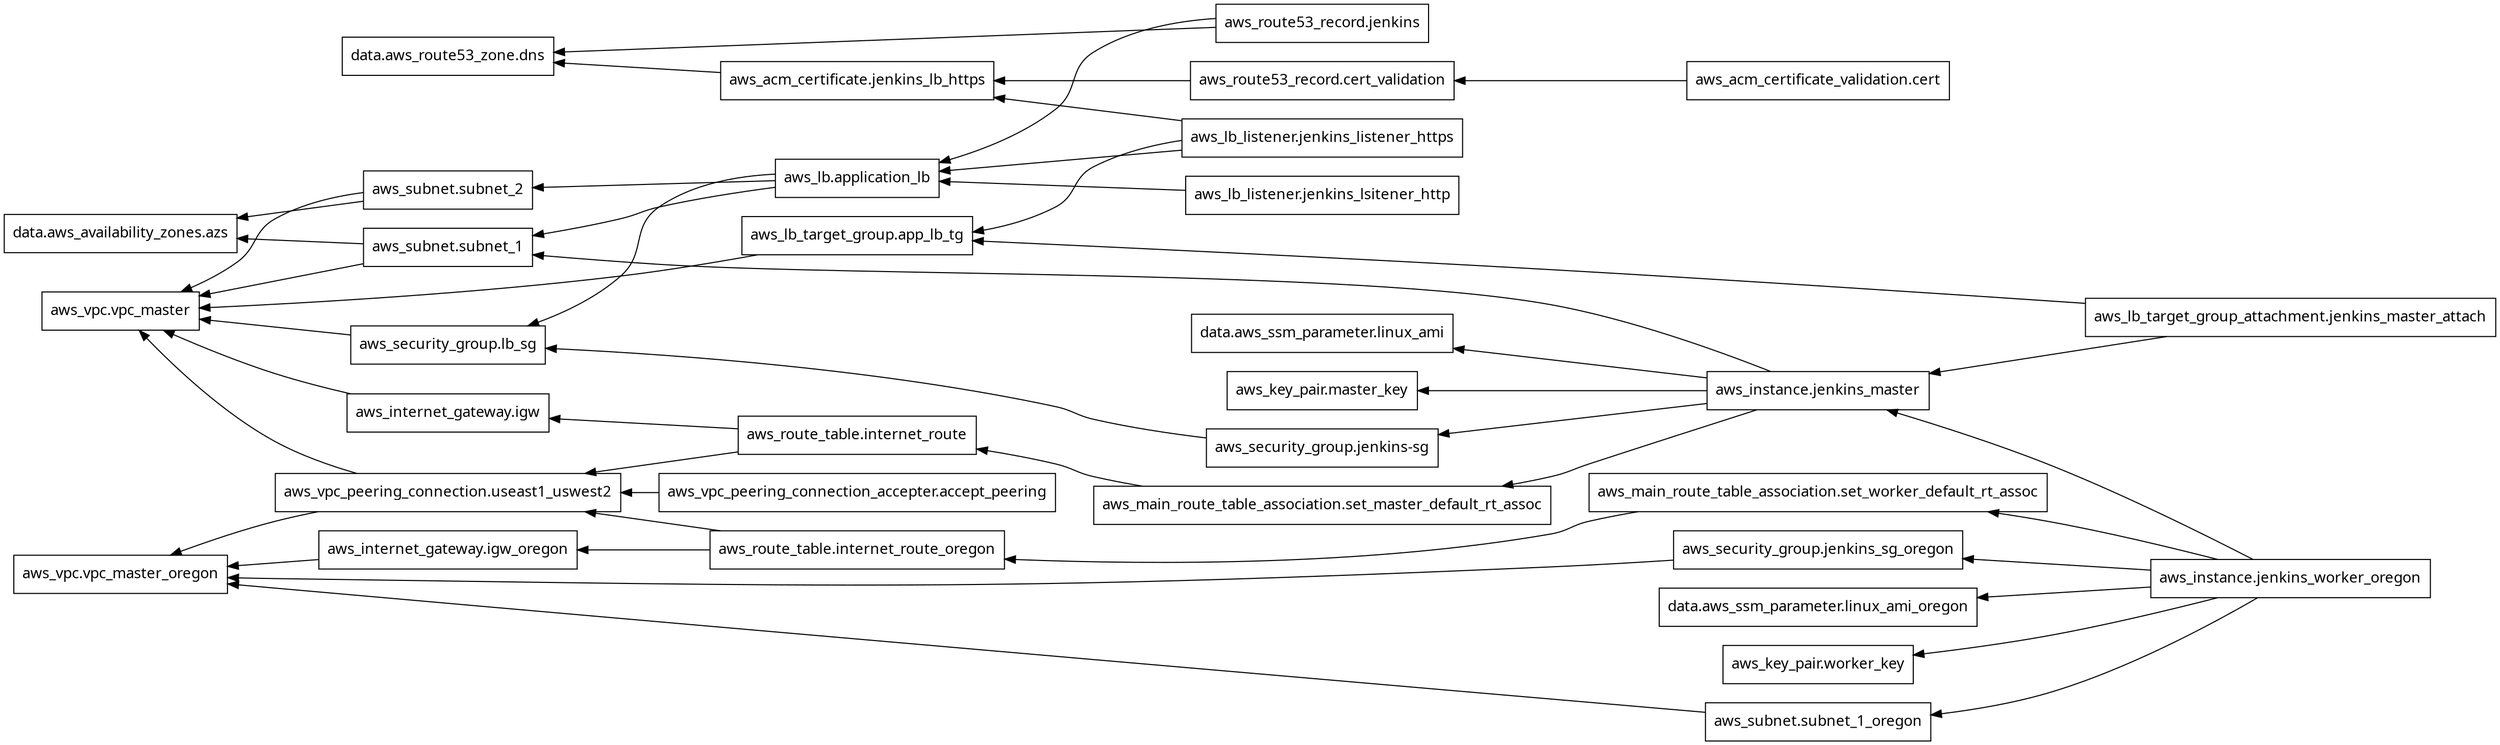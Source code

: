 digraph G {
  rankdir = "RL";
  node [shape = rect, fontname = "sans-serif"];
  "data.aws_availability_zones.azs" [label="data.aws_availability_zones.azs"];
  "data.aws_route53_zone.dns" [label="data.aws_route53_zone.dns"];
  "data.aws_ssm_parameter.linux_ami" [label="data.aws_ssm_parameter.linux_ami"];
  "data.aws_ssm_parameter.linux_ami_oregon" [label="data.aws_ssm_parameter.linux_ami_oregon"];
  "aws_acm_certificate.jenkins_lb_https" [label="aws_acm_certificate.jenkins_lb_https"];
  "aws_acm_certificate_validation.cert" [label="aws_acm_certificate_validation.cert"];
  "aws_instance.jenkins_master" [label="aws_instance.jenkins_master"];
  "aws_instance.jenkins_worker_oregon" [label="aws_instance.jenkins_worker_oregon"];
  "aws_internet_gateway.igw" [label="aws_internet_gateway.igw"];
  "aws_internet_gateway.igw_oregon" [label="aws_internet_gateway.igw_oregon"];
  "aws_key_pair.master_key" [label="aws_key_pair.master_key"];
  "aws_key_pair.worker_key" [label="aws_key_pair.worker_key"];
  "aws_lb.application_lb" [label="aws_lb.application_lb"];
  "aws_lb_listener.jenkins_listener_https" [label="aws_lb_listener.jenkins_listener_https"];
  "aws_lb_listener.jenkins_lsitener_http" [label="aws_lb_listener.jenkins_lsitener_http"];
  "aws_lb_target_group.app_lb_tg" [label="aws_lb_target_group.app_lb_tg"];
  "aws_lb_target_group_attachment.jenkins_master_attach" [label="aws_lb_target_group_attachment.jenkins_master_attach"];
  "aws_main_route_table_association.set_master_default_rt_assoc" [label="aws_main_route_table_association.set_master_default_rt_assoc"];
  "aws_main_route_table_association.set_worker_default_rt_assoc" [label="aws_main_route_table_association.set_worker_default_rt_assoc"];
  "aws_route53_record.cert_validation" [label="aws_route53_record.cert_validation"];
  "aws_route53_record.jenkins" [label="aws_route53_record.jenkins"];
  "aws_route_table.internet_route" [label="aws_route_table.internet_route"];
  "aws_route_table.internet_route_oregon" [label="aws_route_table.internet_route_oregon"];
  "aws_security_group.jenkins-sg" [label="aws_security_group.jenkins-sg"];
  "aws_security_group.jenkins_sg_oregon" [label="aws_security_group.jenkins_sg_oregon"];
  "aws_security_group.lb_sg" [label="aws_security_group.lb_sg"];
  "aws_subnet.subnet_1" [label="aws_subnet.subnet_1"];
  "aws_subnet.subnet_1_oregon" [label="aws_subnet.subnet_1_oregon"];
  "aws_subnet.subnet_2" [label="aws_subnet.subnet_2"];
  "aws_vpc.vpc_master" [label="aws_vpc.vpc_master"];
  "aws_vpc.vpc_master_oregon" [label="aws_vpc.vpc_master_oregon"];
  "aws_vpc_peering_connection.useast1_uswest2" [label="aws_vpc_peering_connection.useast1_uswest2"];
  "aws_vpc_peering_connection_accepter.accept_peering" [label="aws_vpc_peering_connection_accepter.accept_peering"];
  "aws_acm_certificate.jenkins_lb_https" -> "data.aws_route53_zone.dns";
  "aws_acm_certificate_validation.cert" -> "aws_route53_record.cert_validation";
  "aws_instance.jenkins_master" -> "data.aws_ssm_parameter.linux_ami";
  "aws_instance.jenkins_master" -> "aws_key_pair.master_key";
  "aws_instance.jenkins_master" -> "aws_main_route_table_association.set_master_default_rt_assoc";
  "aws_instance.jenkins_master" -> "aws_security_group.jenkins-sg";
  "aws_instance.jenkins_master" -> "aws_subnet.subnet_1";
  "aws_instance.jenkins_worker_oregon" -> "data.aws_ssm_parameter.linux_ami_oregon";
  "aws_instance.jenkins_worker_oregon" -> "aws_instance.jenkins_master";
  "aws_instance.jenkins_worker_oregon" -> "aws_key_pair.worker_key";
  "aws_instance.jenkins_worker_oregon" -> "aws_main_route_table_association.set_worker_default_rt_assoc";
  "aws_instance.jenkins_worker_oregon" -> "aws_security_group.jenkins_sg_oregon";
  "aws_instance.jenkins_worker_oregon" -> "aws_subnet.subnet_1_oregon";
  "aws_internet_gateway.igw" -> "aws_vpc.vpc_master";
  "aws_internet_gateway.igw_oregon" -> "aws_vpc.vpc_master_oregon";
  "aws_lb.application_lb" -> "aws_security_group.lb_sg";
  "aws_lb.application_lb" -> "aws_subnet.subnet_1";
  "aws_lb.application_lb" -> "aws_subnet.subnet_2";
  "aws_lb_listener.jenkins_listener_https" -> "aws_acm_certificate.jenkins_lb_https";
  "aws_lb_listener.jenkins_listener_https" -> "aws_lb.application_lb";
  "aws_lb_listener.jenkins_listener_https" -> "aws_lb_target_group.app_lb_tg";
  "aws_lb_listener.jenkins_lsitener_http" -> "aws_lb.application_lb";
  "aws_lb_target_group.app_lb_tg" -> "aws_vpc.vpc_master";
  "aws_lb_target_group_attachment.jenkins_master_attach" -> "aws_instance.jenkins_master";
  "aws_lb_target_group_attachment.jenkins_master_attach" -> "aws_lb_target_group.app_lb_tg";
  "aws_main_route_table_association.set_master_default_rt_assoc" -> "aws_route_table.internet_route";
  "aws_main_route_table_association.set_worker_default_rt_assoc" -> "aws_route_table.internet_route_oregon";
  "aws_route53_record.cert_validation" -> "aws_acm_certificate.jenkins_lb_https";
  "aws_route53_record.jenkins" -> "data.aws_route53_zone.dns";
  "aws_route53_record.jenkins" -> "aws_lb.application_lb";
  "aws_route_table.internet_route" -> "aws_internet_gateway.igw";
  "aws_route_table.internet_route" -> "aws_vpc_peering_connection.useast1_uswest2";
  "aws_route_table.internet_route_oregon" -> "aws_internet_gateway.igw_oregon";
  "aws_route_table.internet_route_oregon" -> "aws_vpc_peering_connection.useast1_uswest2";
  "aws_security_group.jenkins-sg" -> "aws_security_group.lb_sg";
  "aws_security_group.jenkins_sg_oregon" -> "aws_vpc.vpc_master_oregon";
  "aws_security_group.lb_sg" -> "aws_vpc.vpc_master";
  "aws_subnet.subnet_1" -> "data.aws_availability_zones.azs";
  "aws_subnet.subnet_1" -> "aws_vpc.vpc_master";
  "aws_subnet.subnet_1_oregon" -> "aws_vpc.vpc_master_oregon";
  "aws_subnet.subnet_2" -> "data.aws_availability_zones.azs";
  "aws_subnet.subnet_2" -> "aws_vpc.vpc_master";
  "aws_vpc_peering_connection.useast1_uswest2" -> "aws_vpc.vpc_master";
  "aws_vpc_peering_connection.useast1_uswest2" -> "aws_vpc.vpc_master_oregon";
  "aws_vpc_peering_connection_accepter.accept_peering" -> "aws_vpc_peering_connection.useast1_uswest2";
}
